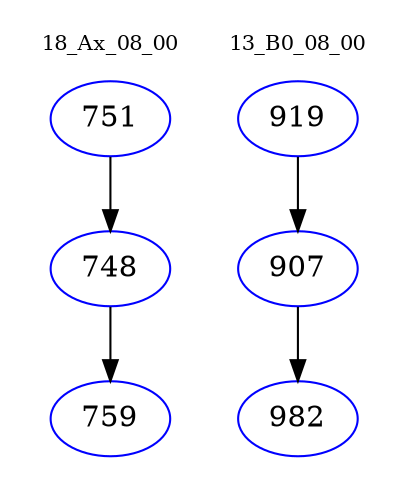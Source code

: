 digraph{
subgraph cluster_0 {
color = white
label = "18_Ax_08_00";
fontsize=10;
T0_751 [label="751", color="blue"]
T0_751 -> T0_748 [color="black"]
T0_748 [label="748", color="blue"]
T0_748 -> T0_759 [color="black"]
T0_759 [label="759", color="blue"]
}
subgraph cluster_1 {
color = white
label = "13_B0_08_00";
fontsize=10;
T1_919 [label="919", color="blue"]
T1_919 -> T1_907 [color="black"]
T1_907 [label="907", color="blue"]
T1_907 -> T1_982 [color="black"]
T1_982 [label="982", color="blue"]
}
}
